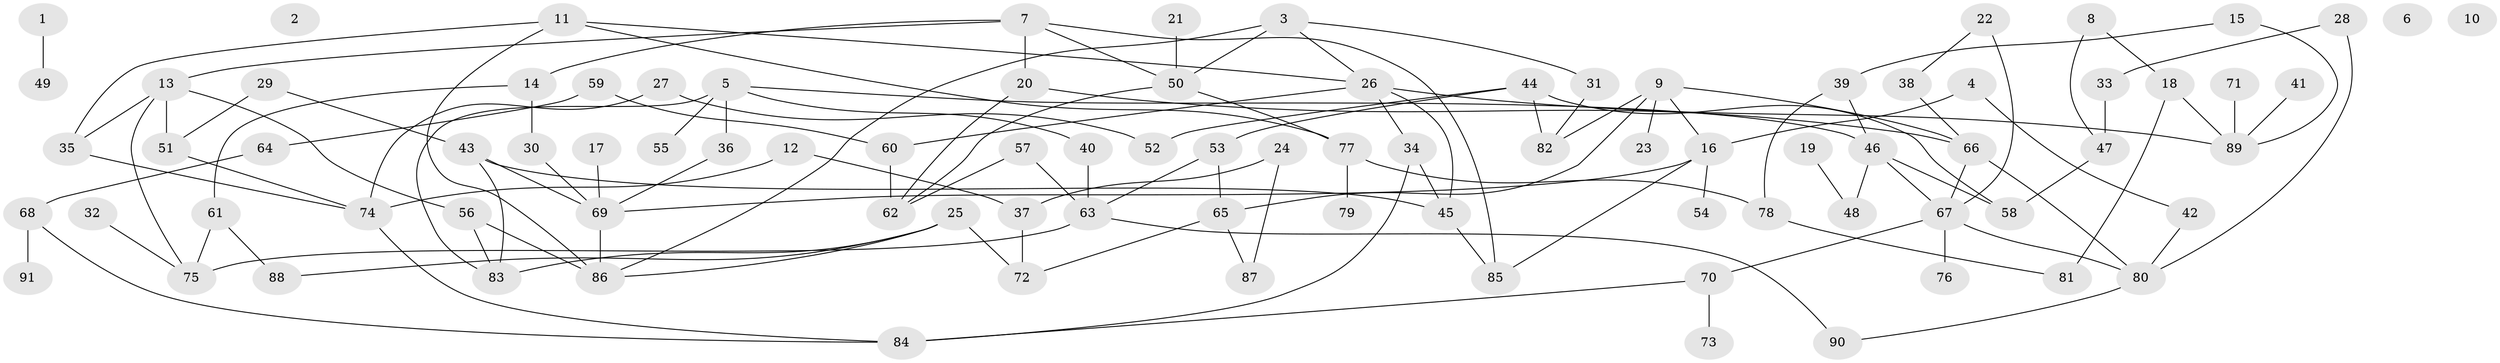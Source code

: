 // Generated by graph-tools (version 1.1) at 2025/49/03/09/25 03:49:11]
// undirected, 91 vertices, 128 edges
graph export_dot {
graph [start="1"]
  node [color=gray90,style=filled];
  1;
  2;
  3;
  4;
  5;
  6;
  7;
  8;
  9;
  10;
  11;
  12;
  13;
  14;
  15;
  16;
  17;
  18;
  19;
  20;
  21;
  22;
  23;
  24;
  25;
  26;
  27;
  28;
  29;
  30;
  31;
  32;
  33;
  34;
  35;
  36;
  37;
  38;
  39;
  40;
  41;
  42;
  43;
  44;
  45;
  46;
  47;
  48;
  49;
  50;
  51;
  52;
  53;
  54;
  55;
  56;
  57;
  58;
  59;
  60;
  61;
  62;
  63;
  64;
  65;
  66;
  67;
  68;
  69;
  70;
  71;
  72;
  73;
  74;
  75;
  76;
  77;
  78;
  79;
  80;
  81;
  82;
  83;
  84;
  85;
  86;
  87;
  88;
  89;
  90;
  91;
  1 -- 49;
  3 -- 26;
  3 -- 31;
  3 -- 50;
  3 -- 86;
  4 -- 16;
  4 -- 42;
  5 -- 36;
  5 -- 40;
  5 -- 46;
  5 -- 55;
  5 -- 83;
  7 -- 13;
  7 -- 14;
  7 -- 20;
  7 -- 50;
  7 -- 85;
  8 -- 18;
  8 -- 47;
  9 -- 16;
  9 -- 23;
  9 -- 65;
  9 -- 66;
  9 -- 82;
  11 -- 26;
  11 -- 35;
  11 -- 77;
  11 -- 86;
  12 -- 37;
  12 -- 74;
  13 -- 35;
  13 -- 51;
  13 -- 56;
  13 -- 75;
  14 -- 30;
  14 -- 61;
  15 -- 39;
  15 -- 89;
  16 -- 54;
  16 -- 69;
  16 -- 85;
  17 -- 69;
  18 -- 81;
  18 -- 89;
  19 -- 48;
  20 -- 62;
  20 -- 66;
  21 -- 50;
  22 -- 38;
  22 -- 67;
  24 -- 37;
  24 -- 87;
  25 -- 72;
  25 -- 83;
  25 -- 86;
  25 -- 88;
  26 -- 34;
  26 -- 45;
  26 -- 60;
  26 -- 89;
  27 -- 52;
  27 -- 74;
  28 -- 33;
  28 -- 80;
  29 -- 43;
  29 -- 51;
  30 -- 69;
  31 -- 82;
  32 -- 75;
  33 -- 47;
  34 -- 45;
  34 -- 84;
  35 -- 74;
  36 -- 69;
  37 -- 72;
  38 -- 66;
  39 -- 46;
  39 -- 78;
  40 -- 63;
  41 -- 89;
  42 -- 80;
  43 -- 45;
  43 -- 69;
  43 -- 83;
  44 -- 52;
  44 -- 53;
  44 -- 58;
  44 -- 82;
  45 -- 85;
  46 -- 48;
  46 -- 58;
  46 -- 67;
  47 -- 58;
  50 -- 62;
  50 -- 77;
  51 -- 74;
  53 -- 63;
  53 -- 65;
  56 -- 83;
  56 -- 86;
  57 -- 62;
  57 -- 63;
  59 -- 60;
  59 -- 64;
  60 -- 62;
  61 -- 75;
  61 -- 88;
  63 -- 75;
  63 -- 90;
  64 -- 68;
  65 -- 72;
  65 -- 87;
  66 -- 67;
  66 -- 80;
  67 -- 70;
  67 -- 76;
  67 -- 80;
  68 -- 84;
  68 -- 91;
  69 -- 86;
  70 -- 73;
  70 -- 84;
  71 -- 89;
  74 -- 84;
  77 -- 78;
  77 -- 79;
  78 -- 81;
  80 -- 90;
}
